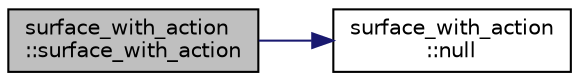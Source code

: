 digraph "surface_with_action::surface_with_action"
{
  edge [fontname="Helvetica",fontsize="10",labelfontname="Helvetica",labelfontsize="10"];
  node [fontname="Helvetica",fontsize="10",shape=record];
  rankdir="LR";
  Node0 [label="surface_with_action\l::surface_with_action",height=0.2,width=0.4,color="black", fillcolor="grey75", style="filled", fontcolor="black"];
  Node0 -> Node1 [color="midnightblue",fontsize="10",style="solid",fontname="Helvetica"];
  Node1 [label="surface_with_action\l::null",height=0.2,width=0.4,color="black", fillcolor="white", style="filled",URL="$d8/df9/classsurface__with__action.html#af5af15d7550135fbfb1d5211f69aa457"];
}

